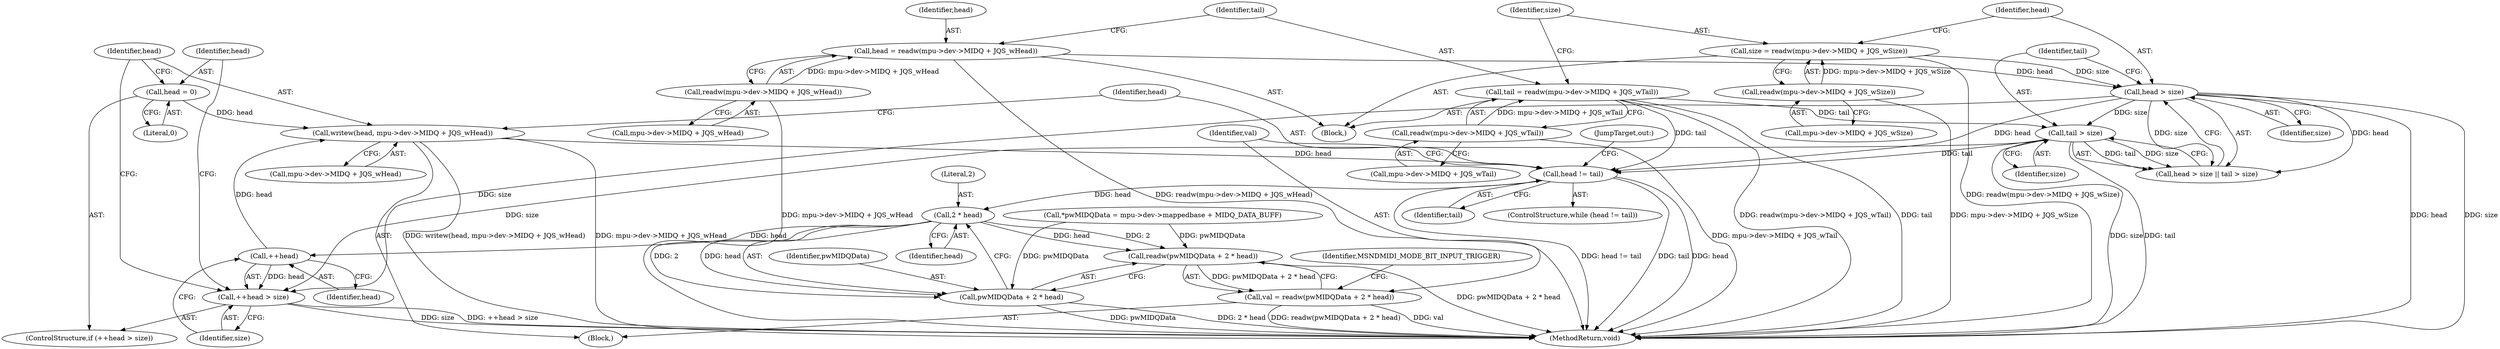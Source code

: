 digraph "0_linux_20e2b791796bd68816fa115f12be5320de2b8021@API" {
"1000202" [label="(Call,writew(head, mpu->dev->MIDQ + JQS_wHead))"];
"1000199" [label="(Call,head = 0)"];
"1000196" [label="(Call,++head)"];
"1000177" [label="(Call,2 * head)"];
"1000167" [label="(Call,head != tail)"];
"1000159" [label="(Call,head > size)"];
"1000127" [label="(Call,head = readw(mpu->dev->MIDQ + JQS_wHead))"];
"1000129" [label="(Call,readw(mpu->dev->MIDQ + JQS_wHead))"];
"1000147" [label="(Call,size = readw(mpu->dev->MIDQ + JQS_wSize))"];
"1000149" [label="(Call,readw(mpu->dev->MIDQ + JQS_wSize))"];
"1000202" [label="(Call,writew(head, mpu->dev->MIDQ + JQS_wHead))"];
"1000137" [label="(Call,tail = readw(mpu->dev->MIDQ + JQS_wTail))"];
"1000139" [label="(Call,readw(mpu->dev->MIDQ + JQS_wTail))"];
"1000162" [label="(Call,tail > size)"];
"1000174" [label="(Call,readw(pwMIDQData + 2 * head))"];
"1000172" [label="(Call,val = readw(pwMIDQData + 2 * head))"];
"1000175" [label="(Call,pwMIDQData + 2 * head)"];
"1000195" [label="(Call,++head > size)"];
"1000140" [label="(Call,mpu->dev->MIDQ + JQS_wTail)"];
"1000197" [label="(Identifier,head)"];
"1000177" [label="(Call,2 * head)"];
"1000172" [label="(Call,val = readw(pwMIDQData + 2 * head))"];
"1000164" [label="(Identifier,size)"];
"1000139" [label="(Call,readw(mpu->dev->MIDQ + JQS_wTail))"];
"1000176" [label="(Identifier,pwMIDQData)"];
"1000195" [label="(Call,++head > size)"];
"1000174" [label="(Call,readw(pwMIDQData + 2 * head))"];
"1000169" [label="(Identifier,tail)"];
"1000179" [label="(Identifier,head)"];
"1000170" [label="(Block,)"];
"1000200" [label="(Identifier,head)"];
"1000194" [label="(ControlStructure,if (++head > size))"];
"1000218" [label="(MethodReturn,void)"];
"1000166" [label="(ControlStructure,while (head != tail))"];
"1000148" [label="(Identifier,size)"];
"1000160" [label="(Identifier,head)"];
"1000173" [label="(Identifier,val)"];
"1000147" [label="(Call,size = readw(mpu->dev->MIDQ + JQS_wSize))"];
"1000128" [label="(Identifier,head)"];
"1000158" [label="(Call,head > size || tail > size)"];
"1000198" [label="(Identifier,size)"];
"1000203" [label="(Identifier,head)"];
"1000109" [label="(Call,*pwMIDQData = mpu->dev->mappedbase + MIDQ_DATA_BUFF)"];
"1000150" [label="(Call,mpu->dev->MIDQ + JQS_wSize)"];
"1000178" [label="(Literal,2)"];
"1000199" [label="(Call,head = 0)"];
"1000138" [label="(Identifier,tail)"];
"1000137" [label="(Call,tail = readw(mpu->dev->MIDQ + JQS_wTail))"];
"1000167" [label="(Call,head != tail)"];
"1000162" [label="(Call,tail > size)"];
"1000202" [label="(Call,writew(head, mpu->dev->MIDQ + JQS_wHead))"];
"1000129" [label="(Call,readw(mpu->dev->MIDQ + JQS_wHead))"];
"1000149" [label="(Call,readw(mpu->dev->MIDQ + JQS_wSize))"];
"1000102" [label="(Block,)"];
"1000204" [label="(Call,mpu->dev->MIDQ + JQS_wHead)"];
"1000130" [label="(Call,mpu->dev->MIDQ + JQS_wHead)"];
"1000201" [label="(Literal,0)"];
"1000161" [label="(Identifier,size)"];
"1000196" [label="(Call,++head)"];
"1000127" [label="(Call,head = readw(mpu->dev->MIDQ + JQS_wHead))"];
"1000175" [label="(Call,pwMIDQData + 2 * head)"];
"1000168" [label="(Identifier,head)"];
"1000159" [label="(Call,head > size)"];
"1000182" [label="(Identifier,MSNDMIDI_MODE_BIT_INPUT_TRIGGER)"];
"1000211" [label="(JumpTarget,out:)"];
"1000163" [label="(Identifier,tail)"];
"1000202" -> "1000170"  [label="AST: "];
"1000202" -> "1000204"  [label="CFG: "];
"1000203" -> "1000202"  [label="AST: "];
"1000204" -> "1000202"  [label="AST: "];
"1000168" -> "1000202"  [label="CFG: "];
"1000202" -> "1000218"  [label="DDG: writew(head, mpu->dev->MIDQ + JQS_wHead)"];
"1000202" -> "1000218"  [label="DDG: mpu->dev->MIDQ + JQS_wHead"];
"1000202" -> "1000167"  [label="DDG: head"];
"1000199" -> "1000202"  [label="DDG: head"];
"1000196" -> "1000202"  [label="DDG: head"];
"1000199" -> "1000194"  [label="AST: "];
"1000199" -> "1000201"  [label="CFG: "];
"1000200" -> "1000199"  [label="AST: "];
"1000201" -> "1000199"  [label="AST: "];
"1000203" -> "1000199"  [label="CFG: "];
"1000196" -> "1000195"  [label="AST: "];
"1000196" -> "1000197"  [label="CFG: "];
"1000197" -> "1000196"  [label="AST: "];
"1000198" -> "1000196"  [label="CFG: "];
"1000196" -> "1000195"  [label="DDG: head"];
"1000177" -> "1000196"  [label="DDG: head"];
"1000177" -> "1000175"  [label="AST: "];
"1000177" -> "1000179"  [label="CFG: "];
"1000178" -> "1000177"  [label="AST: "];
"1000179" -> "1000177"  [label="AST: "];
"1000175" -> "1000177"  [label="CFG: "];
"1000177" -> "1000174"  [label="DDG: 2"];
"1000177" -> "1000174"  [label="DDG: head"];
"1000177" -> "1000175"  [label="DDG: 2"];
"1000177" -> "1000175"  [label="DDG: head"];
"1000167" -> "1000177"  [label="DDG: head"];
"1000167" -> "1000166"  [label="AST: "];
"1000167" -> "1000169"  [label="CFG: "];
"1000168" -> "1000167"  [label="AST: "];
"1000169" -> "1000167"  [label="AST: "];
"1000173" -> "1000167"  [label="CFG: "];
"1000211" -> "1000167"  [label="CFG: "];
"1000167" -> "1000218"  [label="DDG: tail"];
"1000167" -> "1000218"  [label="DDG: head"];
"1000167" -> "1000218"  [label="DDG: head != tail"];
"1000159" -> "1000167"  [label="DDG: head"];
"1000137" -> "1000167"  [label="DDG: tail"];
"1000162" -> "1000167"  [label="DDG: tail"];
"1000159" -> "1000158"  [label="AST: "];
"1000159" -> "1000161"  [label="CFG: "];
"1000160" -> "1000159"  [label="AST: "];
"1000161" -> "1000159"  [label="AST: "];
"1000163" -> "1000159"  [label="CFG: "];
"1000158" -> "1000159"  [label="CFG: "];
"1000159" -> "1000218"  [label="DDG: head"];
"1000159" -> "1000218"  [label="DDG: size"];
"1000159" -> "1000158"  [label="DDG: head"];
"1000159" -> "1000158"  [label="DDG: size"];
"1000127" -> "1000159"  [label="DDG: head"];
"1000147" -> "1000159"  [label="DDG: size"];
"1000159" -> "1000162"  [label="DDG: size"];
"1000159" -> "1000195"  [label="DDG: size"];
"1000127" -> "1000102"  [label="AST: "];
"1000127" -> "1000129"  [label="CFG: "];
"1000128" -> "1000127"  [label="AST: "];
"1000129" -> "1000127"  [label="AST: "];
"1000138" -> "1000127"  [label="CFG: "];
"1000127" -> "1000218"  [label="DDG: readw(mpu->dev->MIDQ + JQS_wHead)"];
"1000129" -> "1000127"  [label="DDG: mpu->dev->MIDQ + JQS_wHead"];
"1000129" -> "1000130"  [label="CFG: "];
"1000130" -> "1000129"  [label="AST: "];
"1000129" -> "1000218"  [label="DDG: mpu->dev->MIDQ + JQS_wHead"];
"1000147" -> "1000102"  [label="AST: "];
"1000147" -> "1000149"  [label="CFG: "];
"1000148" -> "1000147"  [label="AST: "];
"1000149" -> "1000147"  [label="AST: "];
"1000160" -> "1000147"  [label="CFG: "];
"1000147" -> "1000218"  [label="DDG: readw(mpu->dev->MIDQ + JQS_wSize)"];
"1000149" -> "1000147"  [label="DDG: mpu->dev->MIDQ + JQS_wSize"];
"1000149" -> "1000150"  [label="CFG: "];
"1000150" -> "1000149"  [label="AST: "];
"1000149" -> "1000218"  [label="DDG: mpu->dev->MIDQ + JQS_wSize"];
"1000137" -> "1000102"  [label="AST: "];
"1000137" -> "1000139"  [label="CFG: "];
"1000138" -> "1000137"  [label="AST: "];
"1000139" -> "1000137"  [label="AST: "];
"1000148" -> "1000137"  [label="CFG: "];
"1000137" -> "1000218"  [label="DDG: readw(mpu->dev->MIDQ + JQS_wTail)"];
"1000137" -> "1000218"  [label="DDG: tail"];
"1000139" -> "1000137"  [label="DDG: mpu->dev->MIDQ + JQS_wTail"];
"1000137" -> "1000162"  [label="DDG: tail"];
"1000139" -> "1000140"  [label="CFG: "];
"1000140" -> "1000139"  [label="AST: "];
"1000139" -> "1000218"  [label="DDG: mpu->dev->MIDQ + JQS_wTail"];
"1000162" -> "1000158"  [label="AST: "];
"1000162" -> "1000164"  [label="CFG: "];
"1000163" -> "1000162"  [label="AST: "];
"1000164" -> "1000162"  [label="AST: "];
"1000158" -> "1000162"  [label="CFG: "];
"1000162" -> "1000218"  [label="DDG: size"];
"1000162" -> "1000218"  [label="DDG: tail"];
"1000162" -> "1000158"  [label="DDG: tail"];
"1000162" -> "1000158"  [label="DDG: size"];
"1000162" -> "1000195"  [label="DDG: size"];
"1000174" -> "1000172"  [label="AST: "];
"1000174" -> "1000175"  [label="CFG: "];
"1000175" -> "1000174"  [label="AST: "];
"1000172" -> "1000174"  [label="CFG: "];
"1000174" -> "1000218"  [label="DDG: pwMIDQData + 2 * head"];
"1000174" -> "1000172"  [label="DDG: pwMIDQData + 2 * head"];
"1000109" -> "1000174"  [label="DDG: pwMIDQData"];
"1000172" -> "1000170"  [label="AST: "];
"1000173" -> "1000172"  [label="AST: "];
"1000182" -> "1000172"  [label="CFG: "];
"1000172" -> "1000218"  [label="DDG: val"];
"1000172" -> "1000218"  [label="DDG: readw(pwMIDQData + 2 * head)"];
"1000176" -> "1000175"  [label="AST: "];
"1000175" -> "1000218"  [label="DDG: pwMIDQData"];
"1000175" -> "1000218"  [label="DDG: 2 * head"];
"1000109" -> "1000175"  [label="DDG: pwMIDQData"];
"1000195" -> "1000194"  [label="AST: "];
"1000195" -> "1000198"  [label="CFG: "];
"1000198" -> "1000195"  [label="AST: "];
"1000200" -> "1000195"  [label="CFG: "];
"1000203" -> "1000195"  [label="CFG: "];
"1000195" -> "1000218"  [label="DDG: ++head > size"];
"1000195" -> "1000218"  [label="DDG: size"];
}
